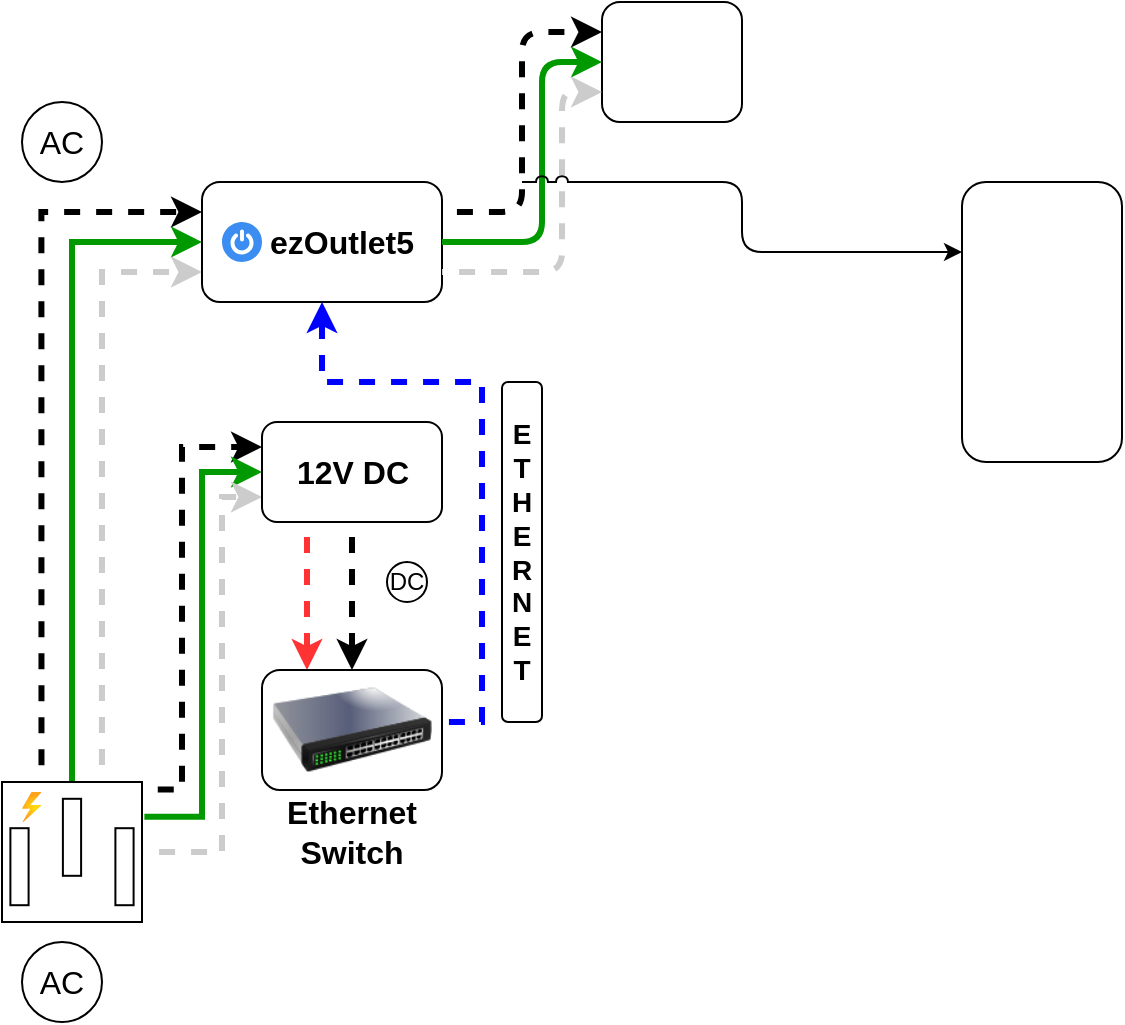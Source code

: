 <mxfile version="25.0.3">
  <diagram name="Page-1" id="VlRkN-xOVygPYa-iD9Ir">
    <mxGraphModel dx="500" dy="313" grid="1" gridSize="10" guides="1" tooltips="1" connect="1" arrows="1" fold="1" page="1" pageScale="1" pageWidth="1169" pageHeight="827" background="none" math="0" shadow="0">
      <root>
        <mxCell id="0" />
        <mxCell id="1" parent="0" />
        <mxCell id="JVLtuT8sySUBbFbLTn6r-3" style="edgeStyle=orthogonalEdgeStyle;rounded=0;orthogonalLoop=1;jettySize=auto;html=1;entryX=0;entryY=0.25;entryDx=0;entryDy=0;exitX=0.282;exitY=-0.013;exitDx=0;exitDy=0;exitPerimeter=0;strokeWidth=3;flowAnimation=1;flowAnimationDirection=alternate;" edge="1" parent="1" source="pD8juBFKP1GN8B8eYQTb-1" target="pD8juBFKP1GN8B8eYQTb-3">
          <mxGeometry relative="1" as="geometry" />
        </mxCell>
        <mxCell id="JVLtuT8sySUBbFbLTn6r-4" style="edgeStyle=orthogonalEdgeStyle;rounded=0;orthogonalLoop=1;jettySize=auto;html=1;exitX=0.5;exitY=0;exitDx=0;exitDy=0;exitPerimeter=0;entryX=0;entryY=0.5;entryDx=0;entryDy=0;strokeColor=#009900;strokeWidth=3;" edge="1" parent="1" source="pD8juBFKP1GN8B8eYQTb-1" target="pD8juBFKP1GN8B8eYQTb-3">
          <mxGeometry relative="1" as="geometry" />
        </mxCell>
        <mxCell id="JVLtuT8sySUBbFbLTn6r-5" style="edgeStyle=orthogonalEdgeStyle;rounded=0;orthogonalLoop=1;jettySize=auto;html=1;entryX=0;entryY=0.75;entryDx=0;entryDy=0;exitX=0.714;exitY=0;exitDx=0;exitDy=0;exitPerimeter=0;strokeWidth=3;strokeColor=#CCCCCC;flowAnimation=1;flowAnimationDirection=alternate-reverse;" edge="1" parent="1" source="pD8juBFKP1GN8B8eYQTb-1" target="pD8juBFKP1GN8B8eYQTb-3">
          <mxGeometry relative="1" as="geometry">
            <mxPoint x="120" y="320" as="targetPoint" />
          </mxGeometry>
        </mxCell>
        <mxCell id="JVLtuT8sySUBbFbLTn6r-6" style="edgeStyle=orthogonalEdgeStyle;rounded=0;orthogonalLoop=1;jettySize=auto;html=1;entryX=0;entryY=0.25;entryDx=0;entryDy=0;exitX=1.006;exitY=0.054;exitDx=0;exitDy=0;exitPerimeter=0;strokeWidth=3;flowAnimation=1;flowAnimationDirection=alternate;" edge="1" parent="1" source="pD8juBFKP1GN8B8eYQTb-1" target="pD8juBFKP1GN8B8eYQTb-24">
          <mxGeometry relative="1" as="geometry">
            <Array as="points">
              <mxPoint x="120" y="404" />
              <mxPoint x="120" y="233" />
            </Array>
          </mxGeometry>
        </mxCell>
        <mxCell id="JVLtuT8sySUBbFbLTn6r-7" style="edgeStyle=orthogonalEdgeStyle;rounded=0;orthogonalLoop=1;jettySize=auto;html=1;entryX=0;entryY=0.5;entryDx=0;entryDy=0;exitX=1.017;exitY=0.249;exitDx=0;exitDy=0;exitPerimeter=0;strokeWidth=3;strokeColor=#009900;" edge="1" parent="1" source="pD8juBFKP1GN8B8eYQTb-1" target="pD8juBFKP1GN8B8eYQTb-24">
          <mxGeometry relative="1" as="geometry" />
        </mxCell>
        <mxCell id="JVLtuT8sySUBbFbLTn6r-8" style="edgeStyle=orthogonalEdgeStyle;rounded=0;orthogonalLoop=1;jettySize=auto;html=1;entryX=0;entryY=0.75;entryDx=0;entryDy=0;strokeColor=#CCCCCC;strokeWidth=3;flowAnimation=1;flowAnimationDirection=alternate-reverse;" edge="1" parent="1" source="pD8juBFKP1GN8B8eYQTb-1" target="pD8juBFKP1GN8B8eYQTb-24">
          <mxGeometry relative="1" as="geometry">
            <Array as="points">
              <mxPoint x="140" y="435" />
              <mxPoint x="140" y="258" />
            </Array>
          </mxGeometry>
        </mxCell>
        <mxCell id="JVLtuT8sySUBbFbLTn6r-1" value="" style="group" vertex="1" connectable="0" parent="1">
          <mxGeometry x="30" y="480" width="60" height="40" as="geometry" />
        </mxCell>
        <mxCell id="pD8juBFKP1GN8B8eYQTb-22" value="AC" style="text;html=1;align=center;verticalAlign=middle;whiteSpace=wrap;rounded=0;fontSize=16;" parent="JVLtuT8sySUBbFbLTn6r-1" vertex="1">
          <mxGeometry y="5" width="60" height="30" as="geometry" />
        </mxCell>
        <mxCell id="pD8juBFKP1GN8B8eYQTb-23" value="" style="ellipse;whiteSpace=wrap;html=1;fillColor=none;" parent="JVLtuT8sySUBbFbLTn6r-1" vertex="1">
          <mxGeometry x="10" width="40" height="40" as="geometry" />
        </mxCell>
        <mxCell id="JVLtuT8sySUBbFbLTn6r-2" value="" style="group" vertex="1" connectable="0" parent="1">
          <mxGeometry x="30" y="60" width="60" height="40" as="geometry" />
        </mxCell>
        <mxCell id="pD8juBFKP1GN8B8eYQTb-9" value="" style="ellipse;whiteSpace=wrap;html=1;fillColor=none;" parent="JVLtuT8sySUBbFbLTn6r-2" vertex="1">
          <mxGeometry x="10" width="40" height="40" as="geometry" />
        </mxCell>
        <mxCell id="pD8juBFKP1GN8B8eYQTb-11" value="AC" style="text;html=1;align=center;verticalAlign=middle;whiteSpace=wrap;rounded=0;fontSize=16;" parent="JVLtuT8sySUBbFbLTn6r-2" vertex="1">
          <mxGeometry y="5" width="60" height="30" as="geometry" />
        </mxCell>
        <mxCell id="JVLtuT8sySUBbFbLTn6r-9" value="" style="group" vertex="1" connectable="0" parent="1">
          <mxGeometry x="130" y="100" width="120" height="60" as="geometry" />
        </mxCell>
        <mxCell id="JVLtuT8sySUBbFbLTn6r-16" value="" style="group" vertex="1" connectable="0" parent="JVLtuT8sySUBbFbLTn6r-9">
          <mxGeometry width="120" height="60" as="geometry" />
        </mxCell>
        <mxCell id="pD8juBFKP1GN8B8eYQTb-3" value="" style="rounded=1;whiteSpace=wrap;html=1;" parent="JVLtuT8sySUBbFbLTn6r-16" vertex="1">
          <mxGeometry width="120" height="60" as="geometry" />
        </mxCell>
        <mxCell id="JVLtuT8sySUBbFbLTn6r-13" value="" style="sketch=0;html=1;aspect=fixed;strokeColor=none;shadow=0;fillColor=#3B8DF1;verticalAlign=top;labelPosition=center;verticalLabelPosition=bottom;shape=mxgraph.gcp2.a7_power" vertex="1" parent="JVLtuT8sySUBbFbLTn6r-16">
          <mxGeometry x="10" y="20" width="20" height="20" as="geometry" />
        </mxCell>
        <mxCell id="pD8juBFKP1GN8B8eYQTb-15" value="&lt;b&gt;ezOutlet5&lt;/b&gt;" style="text;html=1;align=center;verticalAlign=middle;whiteSpace=wrap;rounded=0;fontSize=16;" parent="JVLtuT8sySUBbFbLTn6r-16" vertex="1">
          <mxGeometry x="40" y="10" width="60" height="40" as="geometry" />
        </mxCell>
        <mxCell id="JVLtuT8sySUBbFbLTn6r-11" value="" style="group" vertex="1" connectable="0" parent="1">
          <mxGeometry x="160" y="220" width="90" height="50" as="geometry" />
        </mxCell>
        <mxCell id="pD8juBFKP1GN8B8eYQTb-24" value="" style="rounded=1;whiteSpace=wrap;html=1;" parent="JVLtuT8sySUBbFbLTn6r-11" vertex="1">
          <mxGeometry width="90" height="50" as="geometry" />
        </mxCell>
        <mxCell id="JVLtuT8sySUBbFbLTn6r-10" value="&lt;font style=&quot;font-size: 16px;&quot;&gt;&lt;b&gt;12V DC&lt;/b&gt;&lt;/font&gt;" style="text;html=1;align=center;verticalAlign=middle;whiteSpace=wrap;rounded=0;" vertex="1" parent="JVLtuT8sySUBbFbLTn6r-11">
          <mxGeometry x="15.75" y="10" width="58.5" height="30" as="geometry" />
        </mxCell>
        <mxCell id="JVLtuT8sySUBbFbLTn6r-18" value="" style="group" vertex="1" connectable="0" parent="1">
          <mxGeometry x="30" y="400" width="70" height="70" as="geometry" />
        </mxCell>
        <mxCell id="pD8juBFKP1GN8B8eYQTb-1" value="" style="pointerEvents=1;verticalLabelPosition=bottom;shadow=0;dashed=0;align=center;html=1;verticalAlign=top;shape=mxgraph.electrical.miscellaneous.ac_out" parent="JVLtuT8sySUBbFbLTn6r-18" vertex="1">
          <mxGeometry width="70" height="70" as="geometry" />
        </mxCell>
        <mxCell id="JVLtuT8sySUBbFbLTn6r-12" value="" style="image;aspect=fixed;html=1;points=[];align=center;fontSize=12;image=img/lib/azure2/general/Power.svg;" vertex="1" parent="JVLtuT8sySUBbFbLTn6r-18">
          <mxGeometry x="10" y="5" width="9.72" height="15" as="geometry" />
        </mxCell>
        <mxCell id="JVLtuT8sySUBbFbLTn6r-23" style="edgeStyle=orthogonalEdgeStyle;rounded=0;orthogonalLoop=1;jettySize=auto;html=1;entryX=0.25;entryY=0;entryDx=0;entryDy=0;exitX=0.25;exitY=1;exitDx=0;exitDy=0;strokeColor=#FF3333;strokeWidth=3;flowAnimation=1;" edge="1" parent="1" source="pD8juBFKP1GN8B8eYQTb-24" target="JVLtuT8sySUBbFbLTn6r-19">
          <mxGeometry relative="1" as="geometry" />
        </mxCell>
        <mxCell id="JVLtuT8sySUBbFbLTn6r-28" value="" style="group" vertex="1" connectable="0" parent="1">
          <mxGeometry x="220" y="290" width="25" height="20" as="geometry" />
        </mxCell>
        <mxCell id="JVLtuT8sySUBbFbLTn6r-26" value="" style="ellipse;whiteSpace=wrap;html=1;aspect=fixed;" vertex="1" parent="JVLtuT8sySUBbFbLTn6r-28">
          <mxGeometry x="2.5" width="20" height="20" as="geometry" />
        </mxCell>
        <mxCell id="JVLtuT8sySUBbFbLTn6r-27" value="&lt;font&gt;DC&lt;/font&gt;" style="text;html=1;align=center;verticalAlign=middle;whiteSpace=wrap;rounded=0;" vertex="1" parent="JVLtuT8sySUBbFbLTn6r-28">
          <mxGeometry y="2.5" width="25" height="15" as="geometry" />
        </mxCell>
        <mxCell id="JVLtuT8sySUBbFbLTn6r-29" style="edgeStyle=orthogonalEdgeStyle;rounded=0;orthogonalLoop=1;jettySize=auto;html=1;exitX=0.5;exitY=1;exitDx=0;exitDy=0;entryX=0.5;entryY=0;entryDx=0;entryDy=0;strokeWidth=3;flowAnimation=1;" edge="1" parent="1" source="pD8juBFKP1GN8B8eYQTb-24" target="JVLtuT8sySUBbFbLTn6r-19">
          <mxGeometry relative="1" as="geometry" />
        </mxCell>
        <mxCell id="JVLtuT8sySUBbFbLTn6r-30" style="edgeStyle=orthogonalEdgeStyle;rounded=0;orthogonalLoop=1;jettySize=auto;html=1;exitX=1;exitY=0.5;exitDx=0;exitDy=0;entryX=0.5;entryY=1;entryDx=0;entryDy=0;strokeColor=#0000FF;strokeWidth=3;flowAnimation=1;" edge="1" parent="1" source="JVLtuT8sySUBbFbLTn6r-19" target="pD8juBFKP1GN8B8eYQTb-3">
          <mxGeometry relative="1" as="geometry">
            <Array as="points">
              <mxPoint x="270" y="370" />
              <mxPoint x="270" y="200" />
              <mxPoint x="190" y="200" />
            </Array>
          </mxGeometry>
        </mxCell>
        <mxCell id="JVLtuT8sySUBbFbLTn6r-31" value="" style="rounded=1;whiteSpace=wrap;html=1;" vertex="1" parent="1">
          <mxGeometry x="280" y="200" width="20" height="170" as="geometry" />
        </mxCell>
        <mxCell id="JVLtuT8sySUBbFbLTn6r-32" value="&lt;b&gt;&lt;font style=&quot;font-size: 14px;&quot;&gt;E&lt;/font&gt;&lt;/b&gt;&lt;div&gt;&lt;b&gt;&lt;font style=&quot;font-size: 14px;&quot;&gt;T&lt;/font&gt;&lt;/b&gt;&lt;/div&gt;&lt;div&gt;&lt;b&gt;&lt;font style=&quot;font-size: 14px;&quot;&gt;H&lt;/font&gt;&lt;/b&gt;&lt;/div&gt;&lt;div&gt;&lt;b&gt;&lt;font style=&quot;font-size: 14px;&quot;&gt;E&lt;/font&gt;&lt;/b&gt;&lt;/div&gt;&lt;div&gt;&lt;b&gt;&lt;font style=&quot;font-size: 14px;&quot;&gt;R&lt;/font&gt;&lt;/b&gt;&lt;/div&gt;&lt;div&gt;&lt;b&gt;&lt;font style=&quot;font-size: 14px;&quot;&gt;N&lt;/font&gt;&lt;/b&gt;&lt;/div&gt;&lt;div&gt;&lt;b&gt;&lt;font style=&quot;font-size: 14px;&quot;&gt;E&lt;/font&gt;&lt;/b&gt;&lt;/div&gt;&lt;div&gt;&lt;b&gt;&lt;font style=&quot;font-size: 14px;&quot;&gt;T&lt;/font&gt;&lt;/b&gt;&lt;/div&gt;" style="text;html=1;align=center;verticalAlign=middle;whiteSpace=wrap;rounded=0;" vertex="1" parent="1">
          <mxGeometry x="275" y="180" width="30" height="210" as="geometry" />
        </mxCell>
        <mxCell id="JVLtuT8sySUBbFbLTn6r-33" value="" style="rounded=1;whiteSpace=wrap;html=1;" vertex="1" parent="1">
          <mxGeometry x="510" y="100" width="80" height="140" as="geometry" />
        </mxCell>
        <mxCell id="JVLtuT8sySUBbFbLTn6r-34" value="" style="rounded=1;whiteSpace=wrap;html=1;" vertex="1" parent="1">
          <mxGeometry x="330" y="10" width="70" height="60" as="geometry" />
        </mxCell>
        <mxCell id="JVLtuT8sySUBbFbLTn6r-35" style="edgeStyle=orthogonalEdgeStyle;rounded=1;orthogonalLoop=1;jettySize=auto;html=1;exitX=1;exitY=0.25;exitDx=0;exitDy=0;entryX=0;entryY=0.25;entryDx=0;entryDy=0;curved=0;strokeWidth=3;flowAnimation=1;flowAnimationDirection=alternate;" edge="1" parent="1" source="pD8juBFKP1GN8B8eYQTb-3" target="JVLtuT8sySUBbFbLTn6r-34">
          <mxGeometry relative="1" as="geometry" />
        </mxCell>
        <mxCell id="JVLtuT8sySUBbFbLTn6r-36" style="edgeStyle=orthogonalEdgeStyle;rounded=1;orthogonalLoop=1;jettySize=auto;html=1;exitX=1;exitY=0.5;exitDx=0;exitDy=0;entryX=0;entryY=0.5;entryDx=0;entryDy=0;curved=0;strokeWidth=3;strokeColor=#009900;" edge="1" parent="1" source="pD8juBFKP1GN8B8eYQTb-3" target="JVLtuT8sySUBbFbLTn6r-34">
          <mxGeometry relative="1" as="geometry">
            <Array as="points">
              <mxPoint x="300" y="130" />
              <mxPoint x="300" y="40" />
            </Array>
          </mxGeometry>
        </mxCell>
        <mxCell id="JVLtuT8sySUBbFbLTn6r-37" style="edgeStyle=orthogonalEdgeStyle;rounded=1;orthogonalLoop=1;jettySize=auto;html=1;exitX=1;exitY=0.75;exitDx=0;exitDy=0;entryX=0;entryY=0.75;entryDx=0;entryDy=0;curved=0;strokeColor=#CCCCCC;strokeWidth=3;flowAnimation=1;flowAnimationDirection=alternate-reverse;" edge="1" parent="1" source="pD8juBFKP1GN8B8eYQTb-3" target="JVLtuT8sySUBbFbLTn6r-34">
          <mxGeometry relative="1" as="geometry">
            <Array as="points">
              <mxPoint x="310" y="145" />
              <mxPoint x="310" y="55" />
            </Array>
          </mxGeometry>
        </mxCell>
        <mxCell id="JVLtuT8sySUBbFbLTn6r-40" value="" style="endArrow=classic;html=1;rounded=1;curved=0;entryX=0;entryY=0.25;entryDx=0;entryDy=0;jumpStyle=arc;" edge="1" parent="1" target="JVLtuT8sySUBbFbLTn6r-33">
          <mxGeometry width="50" height="50" relative="1" as="geometry">
            <mxPoint x="290" y="100" as="sourcePoint" />
            <mxPoint x="410" y="170" as="targetPoint" />
            <Array as="points">
              <mxPoint x="400" y="100" />
              <mxPoint x="400" y="135" />
            </Array>
          </mxGeometry>
        </mxCell>
        <mxCell id="JVLtuT8sySUBbFbLTn6r-51" value="" style="group" vertex="1" connectable="0" parent="1">
          <mxGeometry x="160" y="344" width="90" height="96" as="geometry" />
        </mxCell>
        <mxCell id="JVLtuT8sySUBbFbLTn6r-21" value="" style="group" vertex="1" connectable="0" parent="JVLtuT8sySUBbFbLTn6r-51">
          <mxGeometry width="90" height="70" as="geometry" />
        </mxCell>
        <mxCell id="JVLtuT8sySUBbFbLTn6r-50" value="" style="group" vertex="1" connectable="0" parent="JVLtuT8sySUBbFbLTn6r-21">
          <mxGeometry width="90" height="70" as="geometry" />
        </mxCell>
        <mxCell id="JVLtuT8sySUBbFbLTn6r-19" value="" style="rounded=1;whiteSpace=wrap;html=1;" vertex="1" parent="JVLtuT8sySUBbFbLTn6r-50">
          <mxGeometry width="90" height="60" as="geometry" />
        </mxCell>
        <mxCell id="JVLtuT8sySUBbFbLTn6r-49" value="" style="image;html=1;image=img/lib/clip_art/networking/Switch_128x128.png" vertex="1" parent="JVLtuT8sySUBbFbLTn6r-50">
          <mxGeometry x="5" y="-10" width="80" height="80" as="geometry" />
        </mxCell>
        <mxCell id="JVLtuT8sySUBbFbLTn6r-20" value="&lt;b&gt;&lt;font style=&quot;font-size: 16px;&quot;&gt;Ethernet&lt;/font&gt;&lt;/b&gt;&lt;div&gt;&lt;b&gt;&lt;font style=&quot;font-size: 16px;&quot;&gt;Switch&lt;/font&gt;&lt;/b&gt;&lt;/div&gt;" style="text;html=1;align=center;verticalAlign=middle;whiteSpace=wrap;rounded=0;" vertex="1" parent="JVLtuT8sySUBbFbLTn6r-51">
          <mxGeometry x="15" y="66" width="60" height="30" as="geometry" />
        </mxCell>
      </root>
    </mxGraphModel>
  </diagram>
</mxfile>
